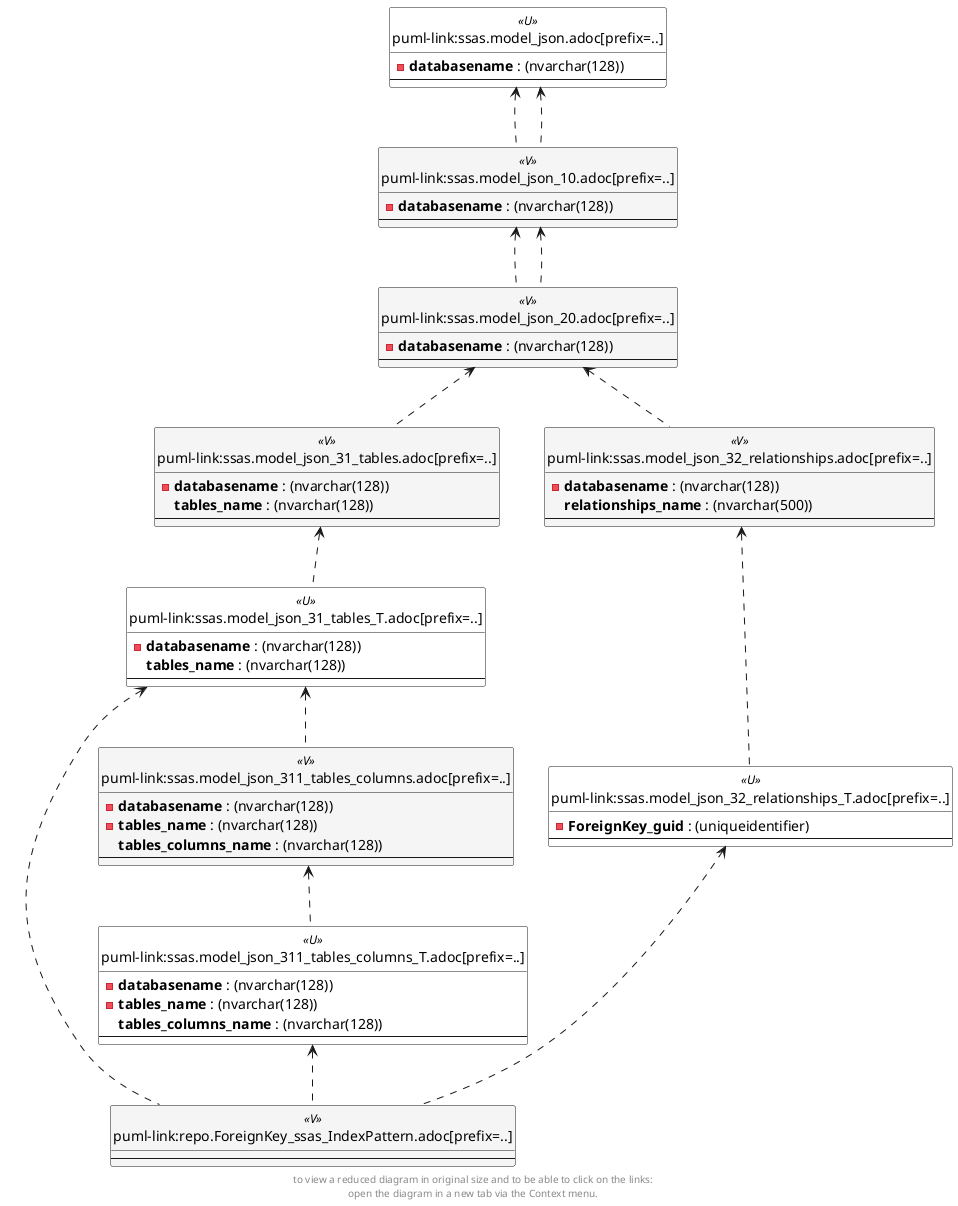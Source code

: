 @startuml
'Left to right direction
top to bottom direction
hide circle
'avoide "." issues:
set namespaceSeparator none


skinparam class {
  BackgroundColor White
  BackgroundColor<<FN>> Yellow
  BackgroundColor<<FS>> Yellow
  BackgroundColor<<FT>> LightGray
  BackgroundColor<<IF>> Yellow
  BackgroundColor<<IS>> Yellow
  BackgroundColor<<P>> Aqua
  BackgroundColor<<PC>> Aqua
  BackgroundColor<<SN>> Yellow
  BackgroundColor<<SO>> SlateBlue
  BackgroundColor<<TF>> LightGray
  BackgroundColor<<TR>> Tomato
  BackgroundColor<<U>> White
  BackgroundColor<<V>> WhiteSmoke
  BackgroundColor<<X>> Aqua
}


entity "puml-link:repo.ForeignKey_ssas_IndexPattern.adoc[prefix=..]" as repo.ForeignKey_ssas_IndexPattern << V >> {
  --
}

entity "puml-link:ssas.model_json.adoc[prefix=..]" as ssas.model_json << U >> {
  - **databasename** : (nvarchar(128))
  --
}

entity "puml-link:ssas.model_json_10.adoc[prefix=..]" as ssas.model_json_10 << V >> {
  - **databasename** : (nvarchar(128))
  --
}

entity "puml-link:ssas.model_json_20.adoc[prefix=..]" as ssas.model_json_20 << V >> {
  - **databasename** : (nvarchar(128))
  --
}

entity "puml-link:ssas.model_json_31_tables.adoc[prefix=..]" as ssas.model_json_31_tables << V >> {
  - **databasename** : (nvarchar(128))
  **tables_name** : (nvarchar(128))
  --
}

entity "puml-link:ssas.model_json_31_tables_T.adoc[prefix=..]" as ssas.model_json_31_tables_T << U >> {
  - **databasename** : (nvarchar(128))
  **tables_name** : (nvarchar(128))
  --
}

entity "puml-link:ssas.model_json_311_tables_columns.adoc[prefix=..]" as ssas.model_json_311_tables_columns << V >> {
  - **databasename** : (nvarchar(128))
  - **tables_name** : (nvarchar(128))
  **tables_columns_name** : (nvarchar(128))
  --
}

entity "puml-link:ssas.model_json_311_tables_columns_T.adoc[prefix=..]" as ssas.model_json_311_tables_columns_T << U >> {
  - **databasename** : (nvarchar(128))
  - **tables_name** : (nvarchar(128))
  **tables_columns_name** : (nvarchar(128))
  --
}

entity "puml-link:ssas.model_json_32_relationships.adoc[prefix=..]" as ssas.model_json_32_relationships << V >> {
  - **databasename** : (nvarchar(128))
  **relationships_name** : (nvarchar(500))
  --
}

entity "puml-link:ssas.model_json_32_relationships_T.adoc[prefix=..]" as ssas.model_json_32_relationships_T << U >> {
  - **ForeignKey_guid** : (uniqueidentifier)
  --
}

ssas.model_json <.. ssas.model_json_10
ssas.model_json <.. ssas.model_json_10
ssas.model_json_10 <.. ssas.model_json_20
ssas.model_json_10 <.. ssas.model_json_20
ssas.model_json_20 <.. ssas.model_json_31_tables
ssas.model_json_20 <.. ssas.model_json_32_relationships
ssas.model_json_31_tables <.. ssas.model_json_31_tables_T
ssas.model_json_31_tables_T <.. repo.ForeignKey_ssas_IndexPattern
ssas.model_json_31_tables_T <.. ssas.model_json_311_tables_columns
ssas.model_json_311_tables_columns <.. ssas.model_json_311_tables_columns_T
ssas.model_json_311_tables_columns_T <.. repo.ForeignKey_ssas_IndexPattern
ssas.model_json_32_relationships <.. ssas.model_json_32_relationships_T
ssas.model_json_32_relationships_T <.. repo.ForeignKey_ssas_IndexPattern
footer
to view a reduced diagram in original size and to be able to click on the links:
open the diagram in a new tab via the Context menu.
end footer

@enduml

